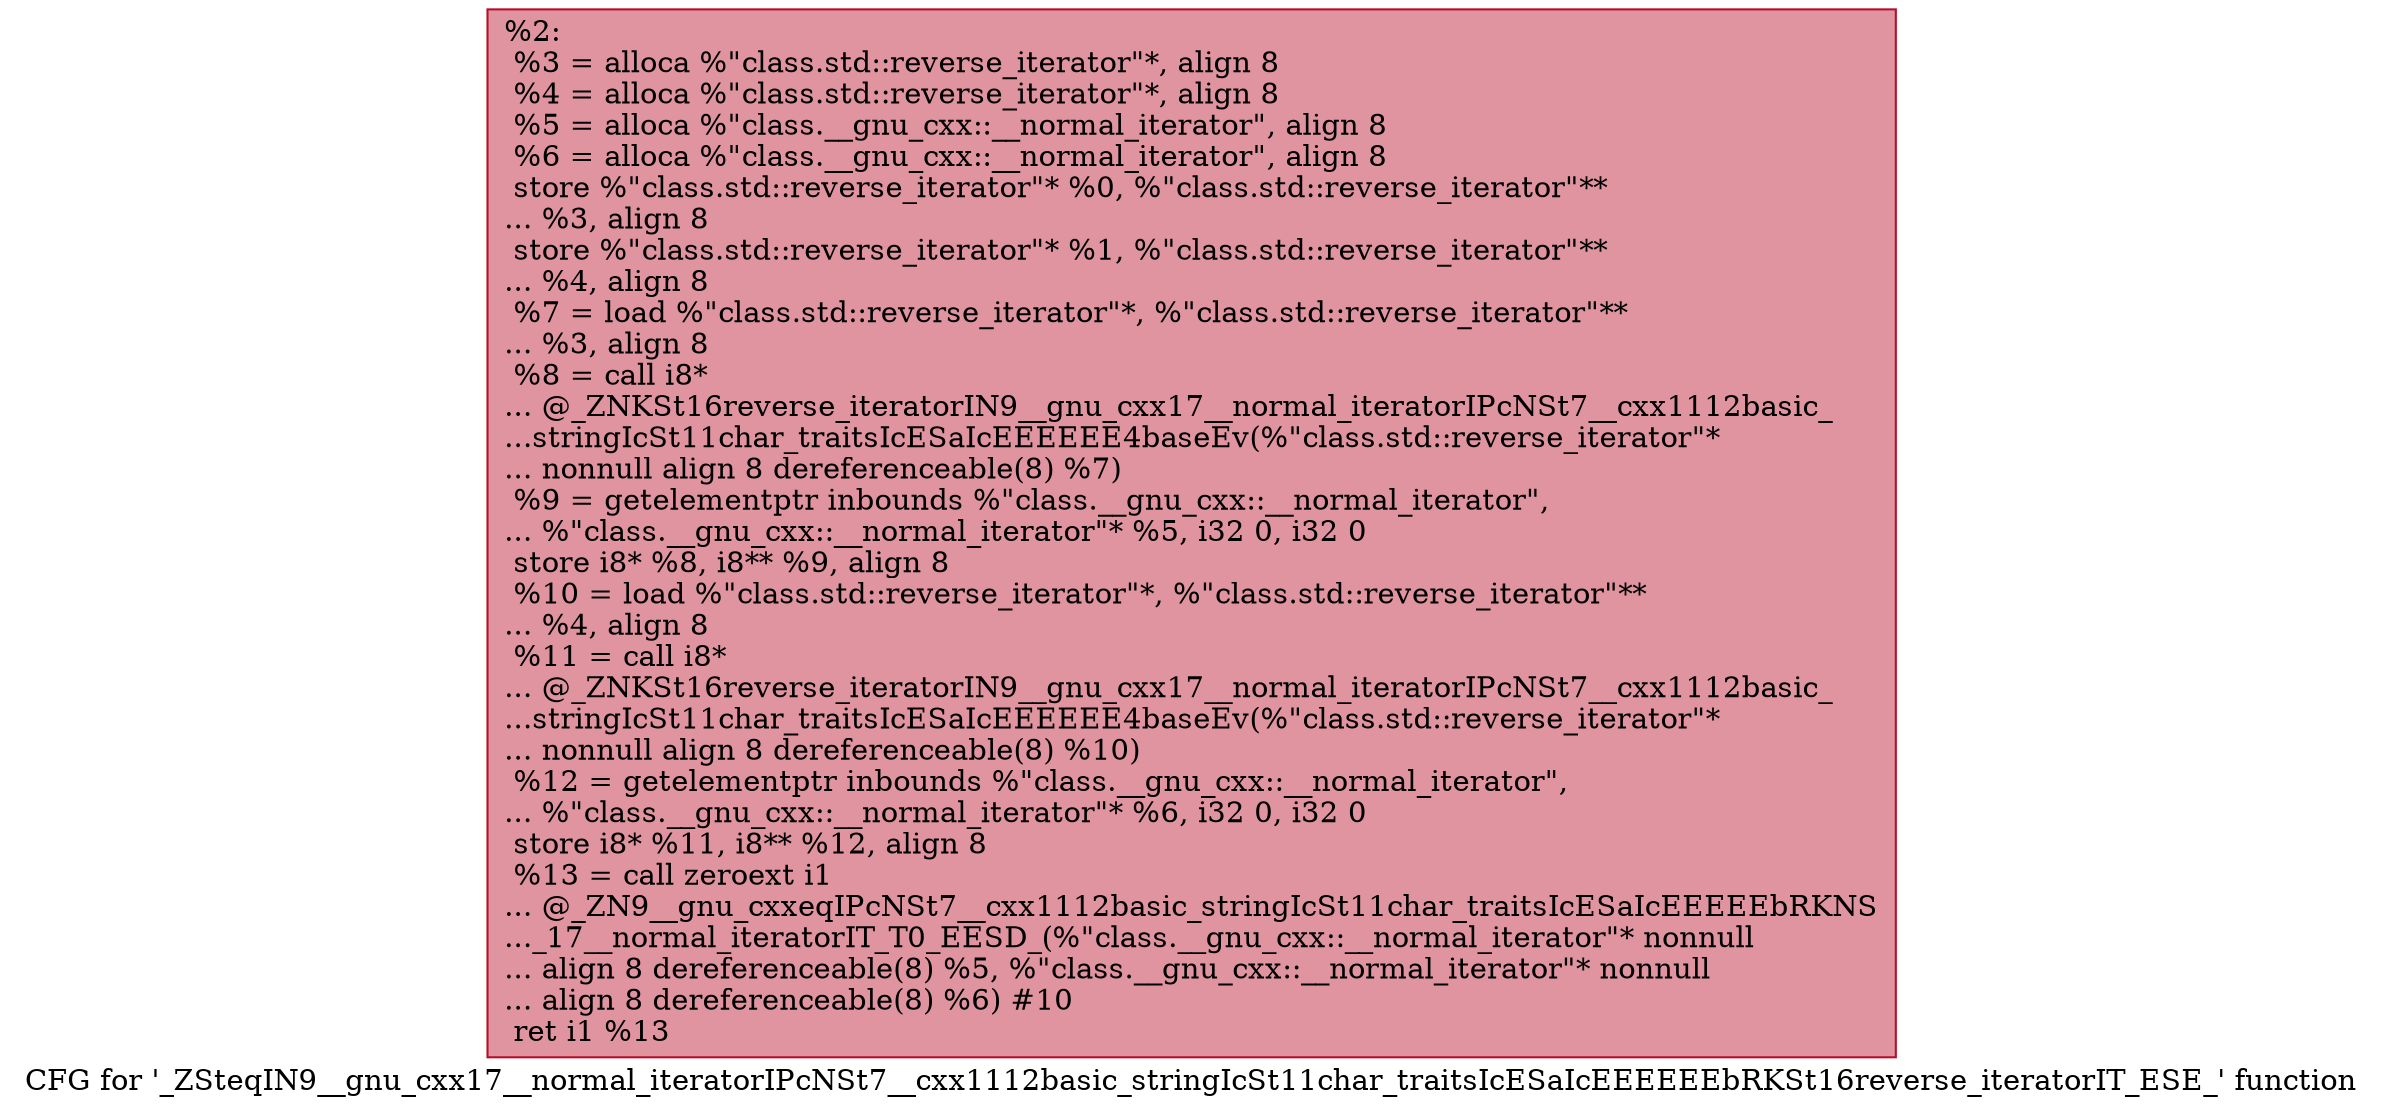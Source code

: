 digraph "CFG for '_ZSteqIN9__gnu_cxx17__normal_iteratorIPcNSt7__cxx1112basic_stringIcSt11char_traitsIcESaIcEEEEEEbRKSt16reverse_iteratorIT_ESE_' function" {
	label="CFG for '_ZSteqIN9__gnu_cxx17__normal_iteratorIPcNSt7__cxx1112basic_stringIcSt11char_traitsIcESaIcEEEEEEbRKSt16reverse_iteratorIT_ESE_' function";

	Node0x561514f7dac0 [shape=record,color="#b70d28ff", style=filled, fillcolor="#b70d2870",label="{%2:\l  %3 = alloca %\"class.std::reverse_iterator\"*, align 8\l  %4 = alloca %\"class.std::reverse_iterator\"*, align 8\l  %5 = alloca %\"class.__gnu_cxx::__normal_iterator\", align 8\l  %6 = alloca %\"class.__gnu_cxx::__normal_iterator\", align 8\l  store %\"class.std::reverse_iterator\"* %0, %\"class.std::reverse_iterator\"**\l... %3, align 8\l  store %\"class.std::reverse_iterator\"* %1, %\"class.std::reverse_iterator\"**\l... %4, align 8\l  %7 = load %\"class.std::reverse_iterator\"*, %\"class.std::reverse_iterator\"**\l... %3, align 8\l  %8 = call i8*\l... @_ZNKSt16reverse_iteratorIN9__gnu_cxx17__normal_iteratorIPcNSt7__cxx1112basic_\l...stringIcSt11char_traitsIcESaIcEEEEEE4baseEv(%\"class.std::reverse_iterator\"*\l... nonnull align 8 dereferenceable(8) %7)\l  %9 = getelementptr inbounds %\"class.__gnu_cxx::__normal_iterator\",\l... %\"class.__gnu_cxx::__normal_iterator\"* %5, i32 0, i32 0\l  store i8* %8, i8** %9, align 8\l  %10 = load %\"class.std::reverse_iterator\"*, %\"class.std::reverse_iterator\"**\l... %4, align 8\l  %11 = call i8*\l... @_ZNKSt16reverse_iteratorIN9__gnu_cxx17__normal_iteratorIPcNSt7__cxx1112basic_\l...stringIcSt11char_traitsIcESaIcEEEEEE4baseEv(%\"class.std::reverse_iterator\"*\l... nonnull align 8 dereferenceable(8) %10)\l  %12 = getelementptr inbounds %\"class.__gnu_cxx::__normal_iterator\",\l... %\"class.__gnu_cxx::__normal_iterator\"* %6, i32 0, i32 0\l  store i8* %11, i8** %12, align 8\l  %13 = call zeroext i1\l... @_ZN9__gnu_cxxeqIPcNSt7__cxx1112basic_stringIcSt11char_traitsIcESaIcEEEEEbRKNS\l..._17__normal_iteratorIT_T0_EESD_(%\"class.__gnu_cxx::__normal_iterator\"* nonnull\l... align 8 dereferenceable(8) %5, %\"class.__gnu_cxx::__normal_iterator\"* nonnull\l... align 8 dereferenceable(8) %6) #10\l  ret i1 %13\l}"];
}

